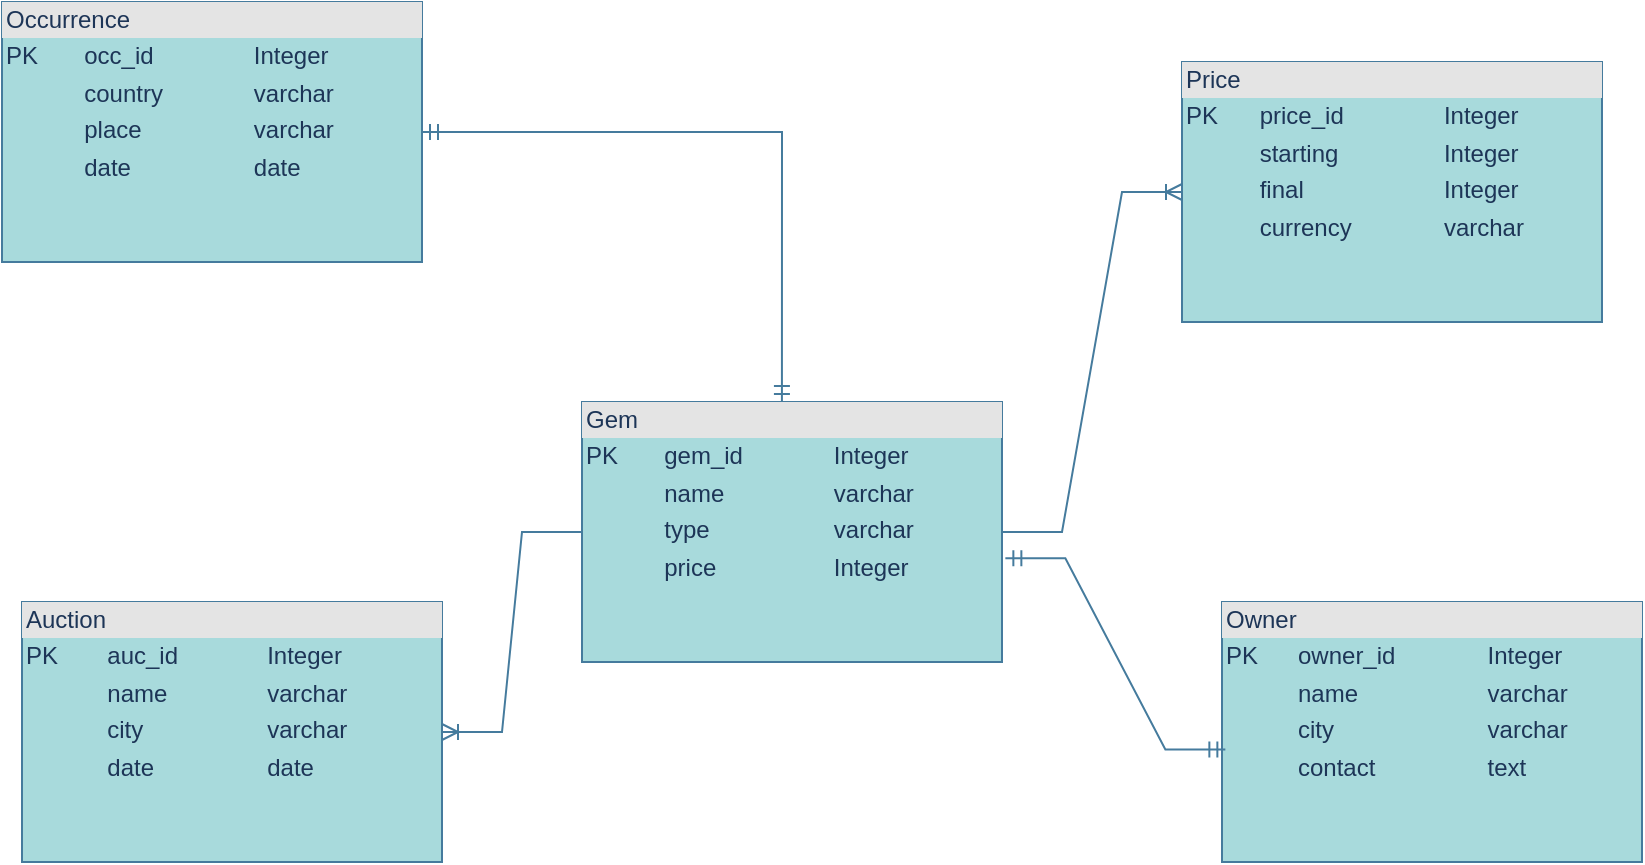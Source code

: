 <mxfile version="28.2.7">
  <diagram name="Страница — 1" id="wN5XQbt0--Zz_2-lcvu9">
    <mxGraphModel dx="1188" dy="624" grid="1" gridSize="10" guides="1" tooltips="1" connect="1" arrows="1" fold="1" page="1" pageScale="1" pageWidth="1169" pageHeight="827" math="0" shadow="0">
      <root>
        <mxCell id="0" />
        <mxCell id="1" parent="0" />
        <mxCell id="mVvn6Dn1hiijLwv373by-1" value="&lt;div style=&quot;box-sizing: border-box; width: 100%; background: rgb(228, 228, 228); padding: 2px;&quot;&gt;Gem&lt;/div&gt;&lt;table style=&quot;width:100%;font-size:1em;&quot; cellpadding=&quot;2&quot; cellspacing=&quot;0&quot;&gt;&lt;tbody&gt;&lt;tr&gt;&lt;td&gt;PK&lt;/td&gt;&lt;td&gt;gem_id&lt;/td&gt;&lt;td&gt;Integer&lt;/td&gt;&lt;/tr&gt;&lt;tr&gt;&lt;td&gt;&lt;/td&gt;&lt;td&gt;name&lt;/td&gt;&lt;td&gt;varchar&lt;/td&gt;&lt;/tr&gt;&lt;tr&gt;&lt;td&gt;&lt;br&gt;&lt;/td&gt;&lt;td&gt;type&lt;/td&gt;&lt;td&gt;varchar&lt;/td&gt;&lt;/tr&gt;&lt;tr&gt;&lt;td&gt;&lt;br&gt;&lt;/td&gt;&lt;td&gt;price&lt;/td&gt;&lt;td&gt;Integer&lt;/td&gt;&lt;/tr&gt;&lt;tr&gt;&lt;td&gt;&lt;br&gt;&lt;/td&gt;&lt;td&gt;&lt;br&gt;&lt;/td&gt;&lt;td&gt;&lt;br&gt;&lt;/td&gt;&lt;/tr&gt;&lt;tr&gt;&lt;td&gt;&lt;br&gt;&lt;/td&gt;&lt;td&gt;&lt;br&gt;&lt;/td&gt;&lt;td&gt;&lt;br&gt;&lt;/td&gt;&lt;/tr&gt;&lt;/tbody&gt;&lt;/table&gt;" style="verticalAlign=top;align=left;overflow=fill;html=1;whiteSpace=wrap;labelBackgroundColor=none;fillColor=#A8DADC;strokeColor=#457B9D;fontColor=#1D3557;" parent="1" vertex="1">
          <mxGeometry x="465" y="360" width="210" height="130" as="geometry" />
        </mxCell>
        <mxCell id="mVvn6Dn1hiijLwv373by-2" value="&lt;div style=&quot;box-sizing: border-box; width: 100%; background: rgb(228, 228, 228); padding: 2px;&quot;&gt;&lt;span lang=&quot;en&quot; class=&quot;HwtZe&quot;&gt;&lt;span class=&quot;jCAhz&quot;&gt;&lt;span class=&quot;ryNqvb&quot;&gt;Occurrence&lt;/span&gt;&lt;/span&gt;&lt;/span&gt;&lt;/div&gt;&lt;table style=&quot;width:100%;font-size:1em;&quot; cellpadding=&quot;2&quot; cellspacing=&quot;0&quot;&gt;&lt;tbody&gt;&lt;tr&gt;&lt;td&gt;PK&lt;/td&gt;&lt;td&gt;occ_id&lt;/td&gt;&lt;td&gt;Integer&lt;/td&gt;&lt;/tr&gt;&lt;tr&gt;&lt;td&gt;&lt;/td&gt;&lt;td&gt;country&lt;/td&gt;&lt;td&gt;varchar&lt;/td&gt;&lt;/tr&gt;&lt;tr&gt;&lt;td&gt;&lt;br&gt;&lt;/td&gt;&lt;td&gt;place&lt;/td&gt;&lt;td&gt;varchar&lt;/td&gt;&lt;/tr&gt;&lt;tr&gt;&lt;td&gt;&lt;br&gt;&lt;/td&gt;&lt;td&gt;date&lt;/td&gt;&lt;td&gt;date&lt;/td&gt;&lt;/tr&gt;&lt;/tbody&gt;&lt;/table&gt;" style="verticalAlign=top;align=left;overflow=fill;html=1;whiteSpace=wrap;labelBackgroundColor=none;fillColor=#A8DADC;strokeColor=#457B9D;fontColor=#1D3557;" parent="1" vertex="1">
          <mxGeometry x="175" y="160" width="210" height="130" as="geometry" />
        </mxCell>
        <mxCell id="mVvn6Dn1hiijLwv373by-4" value="&lt;div style=&quot;box-sizing: border-box; width: 100%; background: rgb(228, 228, 228); padding: 2px;&quot;&gt;&lt;span lang=&quot;en&quot; class=&quot;HwtZe&quot;&gt;&lt;span class=&quot;jCAhz ChMk0b&quot;&gt;&lt;span class=&quot;ryNqvb&quot;&gt;Auction&lt;/span&gt;&lt;/span&gt;&lt;/span&gt;&lt;/div&gt;&lt;table style=&quot;width:100%;font-size:1em;&quot; cellpadding=&quot;2&quot; cellspacing=&quot;0&quot;&gt;&lt;tbody&gt;&lt;tr&gt;&lt;td&gt;PK&lt;/td&gt;&lt;td&gt;auc_id&lt;/td&gt;&lt;td&gt;Integer&lt;/td&gt;&lt;/tr&gt;&lt;tr&gt;&lt;td&gt;&lt;/td&gt;&lt;td&gt;name&lt;/td&gt;&lt;td&gt;varchar&lt;/td&gt;&lt;/tr&gt;&lt;tr&gt;&lt;td&gt;&lt;br&gt;&lt;/td&gt;&lt;td&gt;city&lt;/td&gt;&lt;td&gt;varchar&lt;/td&gt;&lt;/tr&gt;&lt;tr&gt;&lt;td&gt;&lt;br&gt;&lt;/td&gt;&lt;td&gt;date&lt;/td&gt;&lt;td&gt;date&lt;/td&gt;&lt;/tr&gt;&lt;tr&gt;&lt;td&gt;&lt;br&gt;&lt;/td&gt;&lt;td&gt;&lt;br&gt;&lt;/td&gt;&lt;td&gt;&lt;br&gt;&lt;/td&gt;&lt;/tr&gt;&lt;/tbody&gt;&lt;/table&gt;" style="verticalAlign=top;align=left;overflow=fill;html=1;whiteSpace=wrap;labelBackgroundColor=none;fillColor=#A8DADC;strokeColor=#457B9D;fontColor=#1D3557;" parent="1" vertex="1">
          <mxGeometry x="185" y="460" width="210" height="130" as="geometry" />
        </mxCell>
        <mxCell id="mVvn6Dn1hiijLwv373by-5" value="&lt;div style=&quot;box-sizing: border-box; width: 100%; background: rgb(228, 228, 228); padding: 2px;&quot;&gt;O&lt;span lang=&quot;en&quot; class=&quot;HwtZe&quot;&gt;&lt;span class=&quot;jCAhz ChMk0b&quot;&gt;&lt;span class=&quot;ryNqvb&quot;&gt;wner&lt;/span&gt;&lt;/span&gt;&lt;/span&gt;&lt;/div&gt;&lt;table style=&quot;width:100%;font-size:1em;&quot; cellpadding=&quot;2&quot; cellspacing=&quot;0&quot;&gt;&lt;tbody&gt;&lt;tr&gt;&lt;td&gt;PK&lt;/td&gt;&lt;td&gt;owner_id&lt;/td&gt;&lt;td&gt;Integer&lt;/td&gt;&lt;/tr&gt;&lt;tr&gt;&lt;td&gt;&lt;/td&gt;&lt;td&gt;name&lt;/td&gt;&lt;td&gt;varchar&lt;/td&gt;&lt;/tr&gt;&lt;tr&gt;&lt;td&gt;&lt;br&gt;&lt;/td&gt;&lt;td&gt;city&lt;/td&gt;&lt;td&gt;varchar&lt;/td&gt;&lt;/tr&gt;&lt;tr&gt;&lt;td&gt;&lt;br&gt;&lt;/td&gt;&lt;td&gt;contact&lt;/td&gt;&lt;td&gt;text&lt;/td&gt;&lt;/tr&gt;&lt;/tbody&gt;&lt;/table&gt;" style="verticalAlign=top;align=left;overflow=fill;html=1;whiteSpace=wrap;labelBackgroundColor=none;fillColor=#A8DADC;strokeColor=#457B9D;fontColor=#1D3557;" parent="1" vertex="1">
          <mxGeometry x="785" y="460" width="210" height="130" as="geometry" />
        </mxCell>
        <mxCell id="mVvn6Dn1hiijLwv373by-6" value="&lt;div style=&quot;box-sizing: border-box; width: 100%; background: rgb(228, 228, 228); padding: 2px;&quot;&gt;&lt;span lang=&quot;en&quot; class=&quot;HwtZe&quot;&gt;&lt;span class=&quot;jCAhz ChMk0b&quot;&gt;&lt;span class=&quot;ryNqvb&quot;&gt;Price&lt;/span&gt;&lt;/span&gt;&lt;/span&gt;&lt;/div&gt;&lt;table style=&quot;width:100%;font-size:1em;&quot; cellpadding=&quot;2&quot; cellspacing=&quot;0&quot;&gt;&lt;tbody&gt;&lt;tr&gt;&lt;td&gt;PK&lt;/td&gt;&lt;td&gt;price_id&lt;/td&gt;&lt;td&gt;Integer&lt;/td&gt;&lt;/tr&gt;&lt;tr&gt;&lt;td&gt;&lt;/td&gt;&lt;td&gt;starting&lt;/td&gt;&lt;td&gt;Integer&lt;/td&gt;&lt;/tr&gt;&lt;tr&gt;&lt;td&gt;&lt;br&gt;&lt;/td&gt;&lt;td&gt;final&lt;/td&gt;&lt;td&gt;Integer&lt;/td&gt;&lt;/tr&gt;&lt;tr&gt;&lt;td&gt;&lt;br&gt;&lt;/td&gt;&lt;td&gt;currency&lt;/td&gt;&lt;td&gt;varchar&lt;/td&gt;&lt;/tr&gt;&lt;tr&gt;&lt;td&gt;&lt;br&gt;&lt;/td&gt;&lt;td&gt;&lt;br&gt;&lt;/td&gt;&lt;td&gt;&lt;br&gt;&lt;/td&gt;&lt;/tr&gt;&lt;/tbody&gt;&lt;/table&gt;" style="verticalAlign=top;align=left;overflow=fill;html=1;whiteSpace=wrap;labelBackgroundColor=none;fillColor=#A8DADC;strokeColor=#457B9D;fontColor=#1D3557;" parent="1" vertex="1">
          <mxGeometry x="765" y="190" width="210" height="130" as="geometry" />
        </mxCell>
        <mxCell id="mVvn6Dn1hiijLwv373by-7" value="" style="edgeStyle=elbowEdgeStyle;fontSize=12;html=1;endArrow=ERmandOne;startArrow=ERmandOne;rounded=0;entryX=1;entryY=0.5;entryDx=0;entryDy=0;exitX=0.476;exitY=0;exitDx=0;exitDy=0;exitPerimeter=0;labelBackgroundColor=none;strokeColor=#457B9D;fontColor=default;" parent="1" target="mVvn6Dn1hiijLwv373by-2" edge="1" source="mVvn6Dn1hiijLwv373by-1">
          <mxGeometry width="100" height="100" relative="1" as="geometry">
            <mxPoint x="565" y="320" as="sourcePoint" />
            <mxPoint x="455" y="170" as="targetPoint" />
            <Array as="points">
              <mxPoint x="565" y="230" />
              <mxPoint x="565" y="210" />
            </Array>
          </mxGeometry>
        </mxCell>
        <mxCell id="mVvn6Dn1hiijLwv373by-8" value="" style="edgeStyle=entityRelationEdgeStyle;fontSize=12;html=1;endArrow=ERoneToMany;rounded=0;labelBackgroundColor=none;strokeColor=#457B9D;fontColor=default;" parent="1" source="mVvn6Dn1hiijLwv373by-1" target="mVvn6Dn1hiijLwv373by-6" edge="1">
          <mxGeometry width="100" height="100" relative="1" as="geometry">
            <mxPoint x="595" y="480" as="sourcePoint" />
            <mxPoint x="695" y="380" as="targetPoint" />
            <Array as="points">
              <mxPoint x="955" y="380" />
              <mxPoint x="685" y="180" />
              <mxPoint x="675" y="410" />
              <mxPoint x="665" y="420" />
            </Array>
          </mxGeometry>
        </mxCell>
        <mxCell id="mVvn6Dn1hiijLwv373by-11" value="" style="edgeStyle=entityRelationEdgeStyle;fontSize=12;html=1;endArrow=ERmandOne;startArrow=ERmandOne;rounded=0;exitX=1.008;exitY=0.601;exitDx=0;exitDy=0;exitPerimeter=0;entryX=0.008;entryY=0.567;entryDx=0;entryDy=0;entryPerimeter=0;labelBackgroundColor=none;strokeColor=#457B9D;fontColor=default;" parent="1" source="mVvn6Dn1hiijLwv373by-1" target="mVvn6Dn1hiijLwv373by-5" edge="1">
          <mxGeometry width="100" height="100" relative="1" as="geometry">
            <mxPoint x="595" y="440" as="sourcePoint" />
            <mxPoint x="695" y="340" as="targetPoint" />
          </mxGeometry>
        </mxCell>
        <mxCell id="MZg_uDzGhdsgE7s-WPDX-1" value="" style="edgeStyle=entityRelationEdgeStyle;fontSize=12;html=1;endArrow=ERoneToMany;rounded=0;entryX=1;entryY=0.5;entryDx=0;entryDy=0;exitX=0;exitY=0.5;exitDx=0;exitDy=0;labelBackgroundColor=none;strokeColor=#457B9D;fontColor=default;" edge="1" parent="1" source="mVvn6Dn1hiijLwv373by-1" target="mVvn6Dn1hiijLwv373by-4">
          <mxGeometry width="100" height="100" relative="1" as="geometry">
            <mxPoint x="415" y="620" as="sourcePoint" />
            <mxPoint x="515" y="520" as="targetPoint" />
            <Array as="points">
              <mxPoint x="355" y="410" />
            </Array>
          </mxGeometry>
        </mxCell>
      </root>
    </mxGraphModel>
  </diagram>
</mxfile>
